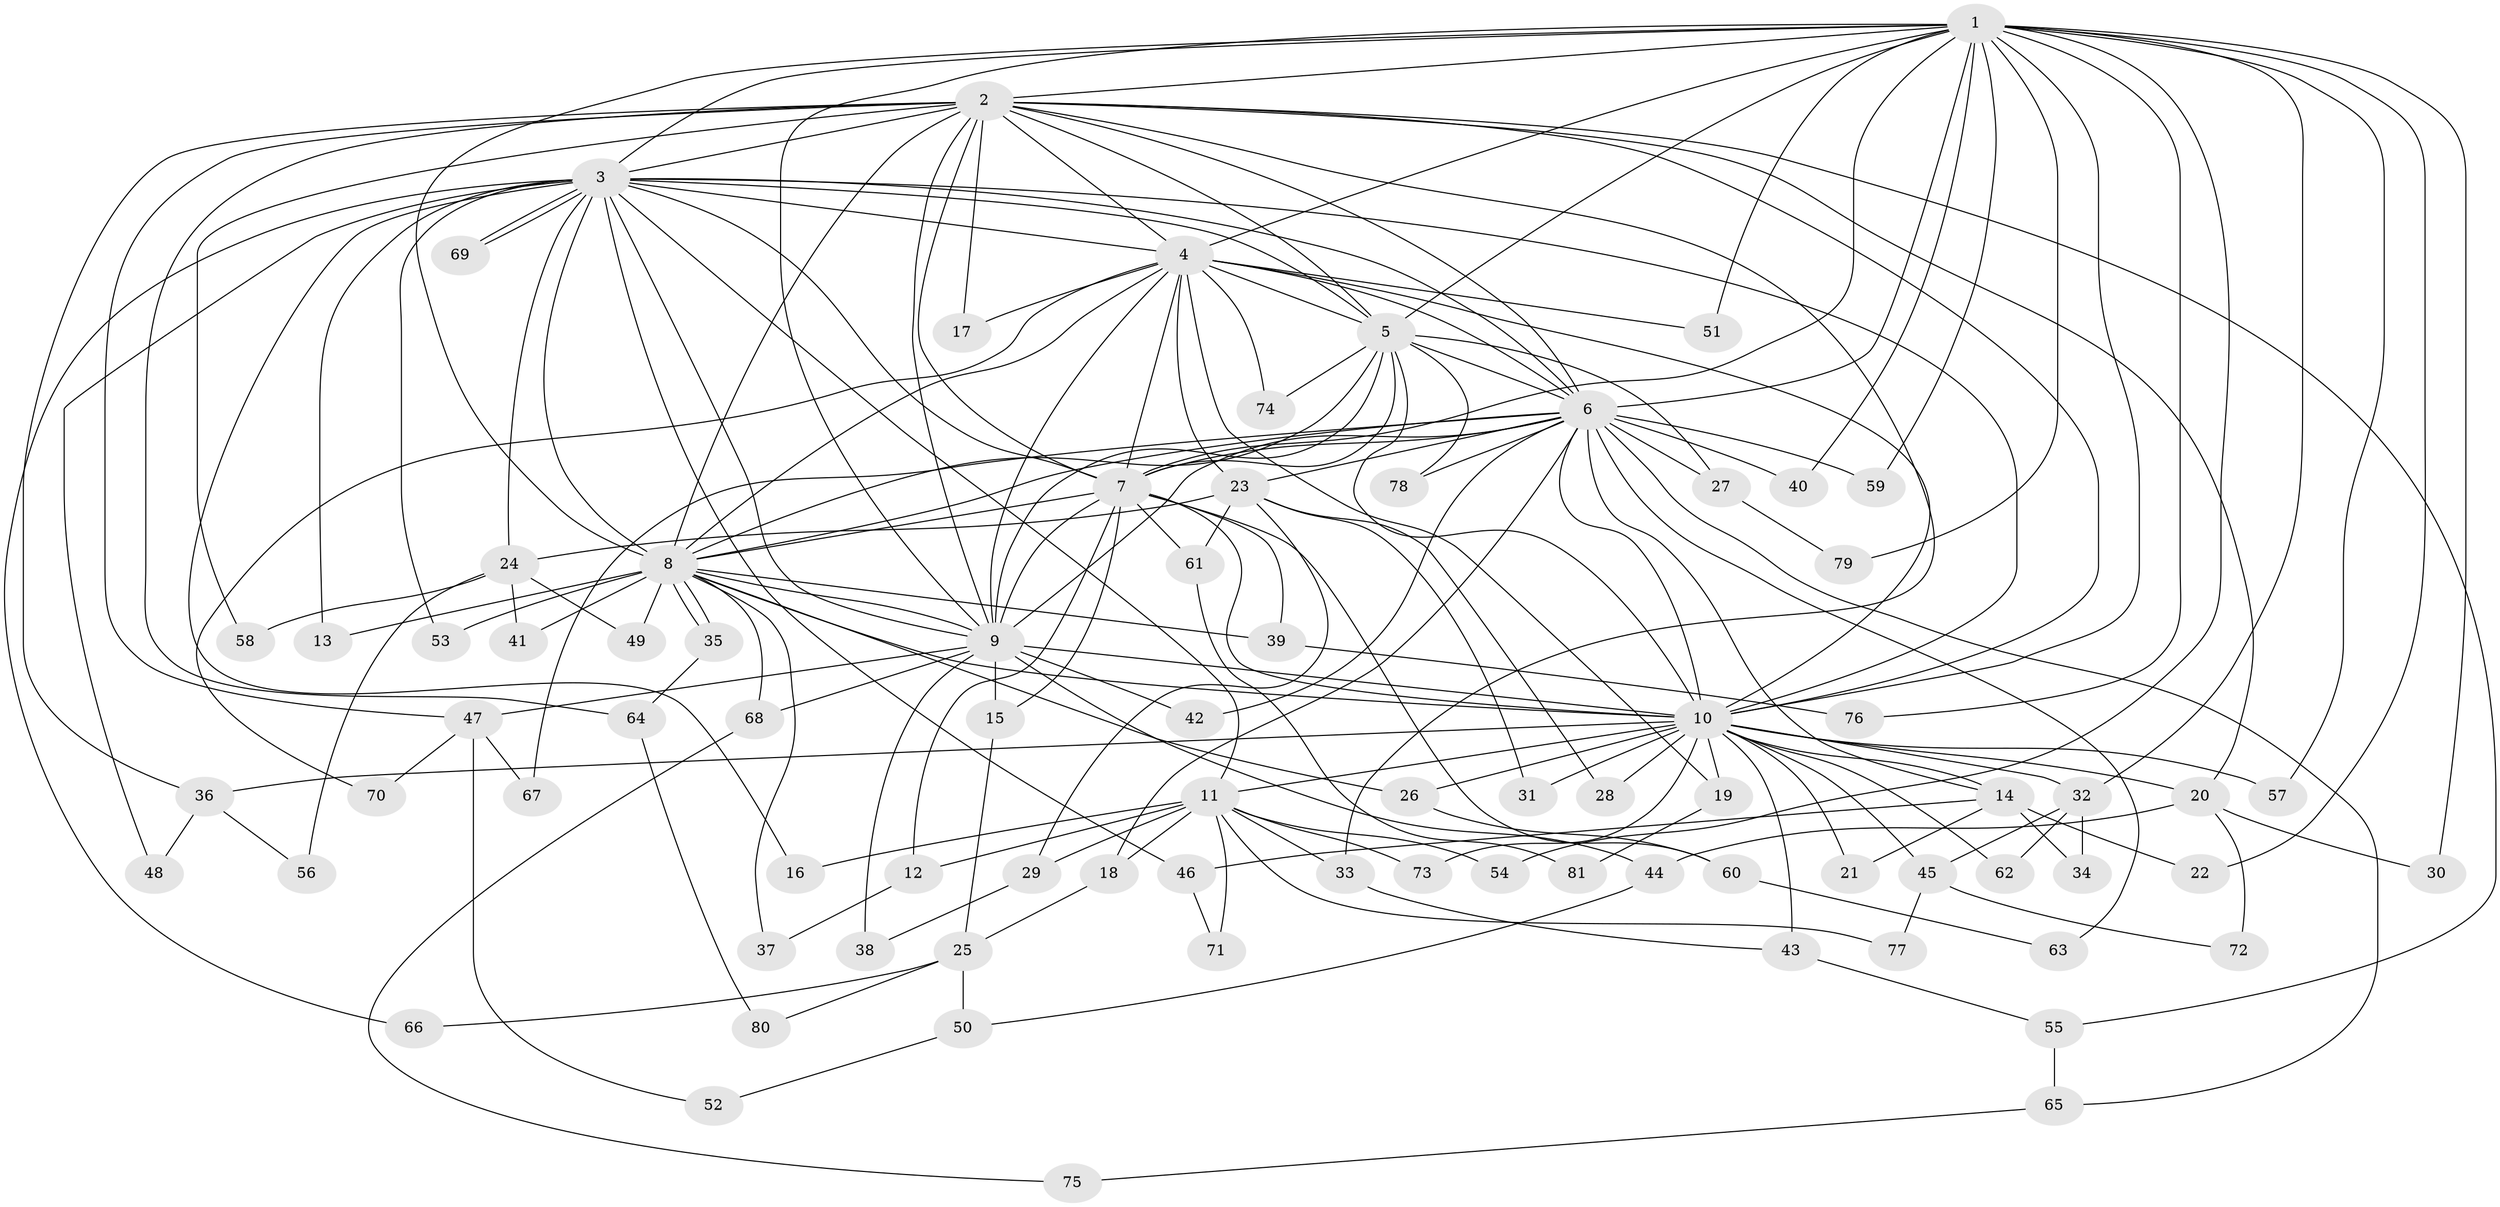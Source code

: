 // Generated by graph-tools (version 1.1) at 2025/11/02/27/25 16:11:00]
// undirected, 81 vertices, 187 edges
graph export_dot {
graph [start="1"]
  node [color=gray90,style=filled];
  1;
  2;
  3;
  4;
  5;
  6;
  7;
  8;
  9;
  10;
  11;
  12;
  13;
  14;
  15;
  16;
  17;
  18;
  19;
  20;
  21;
  22;
  23;
  24;
  25;
  26;
  27;
  28;
  29;
  30;
  31;
  32;
  33;
  34;
  35;
  36;
  37;
  38;
  39;
  40;
  41;
  42;
  43;
  44;
  45;
  46;
  47;
  48;
  49;
  50;
  51;
  52;
  53;
  54;
  55;
  56;
  57;
  58;
  59;
  60;
  61;
  62;
  63;
  64;
  65;
  66;
  67;
  68;
  69;
  70;
  71;
  72;
  73;
  74;
  75;
  76;
  77;
  78;
  79;
  80;
  81;
  1 -- 2;
  1 -- 3;
  1 -- 4;
  1 -- 5;
  1 -- 6;
  1 -- 7;
  1 -- 8;
  1 -- 9;
  1 -- 10;
  1 -- 22;
  1 -- 30;
  1 -- 32;
  1 -- 40;
  1 -- 51;
  1 -- 54;
  1 -- 57;
  1 -- 59;
  1 -- 76;
  1 -- 79;
  2 -- 3;
  2 -- 4;
  2 -- 5;
  2 -- 6;
  2 -- 7;
  2 -- 8;
  2 -- 9;
  2 -- 10;
  2 -- 17;
  2 -- 20;
  2 -- 33;
  2 -- 36;
  2 -- 47;
  2 -- 55;
  2 -- 58;
  2 -- 64;
  3 -- 4;
  3 -- 5;
  3 -- 6;
  3 -- 7;
  3 -- 8;
  3 -- 9;
  3 -- 10;
  3 -- 11;
  3 -- 13;
  3 -- 16;
  3 -- 24;
  3 -- 46;
  3 -- 48;
  3 -- 53;
  3 -- 66;
  3 -- 69;
  3 -- 69;
  4 -- 5;
  4 -- 6;
  4 -- 7;
  4 -- 8;
  4 -- 9;
  4 -- 10;
  4 -- 17;
  4 -- 19;
  4 -- 23;
  4 -- 51;
  4 -- 70;
  4 -- 74;
  5 -- 6;
  5 -- 7;
  5 -- 8;
  5 -- 9;
  5 -- 10;
  5 -- 27;
  5 -- 74;
  5 -- 78;
  6 -- 7;
  6 -- 8;
  6 -- 9;
  6 -- 10;
  6 -- 14;
  6 -- 18;
  6 -- 23;
  6 -- 27;
  6 -- 40;
  6 -- 42;
  6 -- 59;
  6 -- 63;
  6 -- 65;
  6 -- 67;
  6 -- 78;
  7 -- 8;
  7 -- 9;
  7 -- 10;
  7 -- 12;
  7 -- 15;
  7 -- 39;
  7 -- 60;
  7 -- 61;
  8 -- 9;
  8 -- 10;
  8 -- 13;
  8 -- 26;
  8 -- 35;
  8 -- 35;
  8 -- 37;
  8 -- 39;
  8 -- 41;
  8 -- 49;
  8 -- 53;
  8 -- 68;
  9 -- 10;
  9 -- 15;
  9 -- 38;
  9 -- 42;
  9 -- 44;
  9 -- 47;
  9 -- 68;
  10 -- 11;
  10 -- 14;
  10 -- 19;
  10 -- 20;
  10 -- 21;
  10 -- 26;
  10 -- 28;
  10 -- 31;
  10 -- 32;
  10 -- 36;
  10 -- 43;
  10 -- 45;
  10 -- 57;
  10 -- 62;
  10 -- 73;
  11 -- 12;
  11 -- 16;
  11 -- 18;
  11 -- 29;
  11 -- 33;
  11 -- 54;
  11 -- 71;
  11 -- 73;
  11 -- 77;
  12 -- 37;
  14 -- 21;
  14 -- 22;
  14 -- 34;
  14 -- 46;
  15 -- 25;
  18 -- 25;
  19 -- 81;
  20 -- 30;
  20 -- 44;
  20 -- 72;
  23 -- 24;
  23 -- 28;
  23 -- 29;
  23 -- 31;
  23 -- 61;
  24 -- 41;
  24 -- 49;
  24 -- 56;
  24 -- 58;
  25 -- 50;
  25 -- 66;
  25 -- 80;
  26 -- 60;
  27 -- 79;
  29 -- 38;
  32 -- 34;
  32 -- 45;
  32 -- 62;
  33 -- 43;
  35 -- 64;
  36 -- 48;
  36 -- 56;
  39 -- 76;
  43 -- 55;
  44 -- 50;
  45 -- 72;
  45 -- 77;
  46 -- 71;
  47 -- 52;
  47 -- 67;
  47 -- 70;
  50 -- 52;
  55 -- 65;
  60 -- 63;
  61 -- 81;
  64 -- 80;
  65 -- 75;
  68 -- 75;
}
